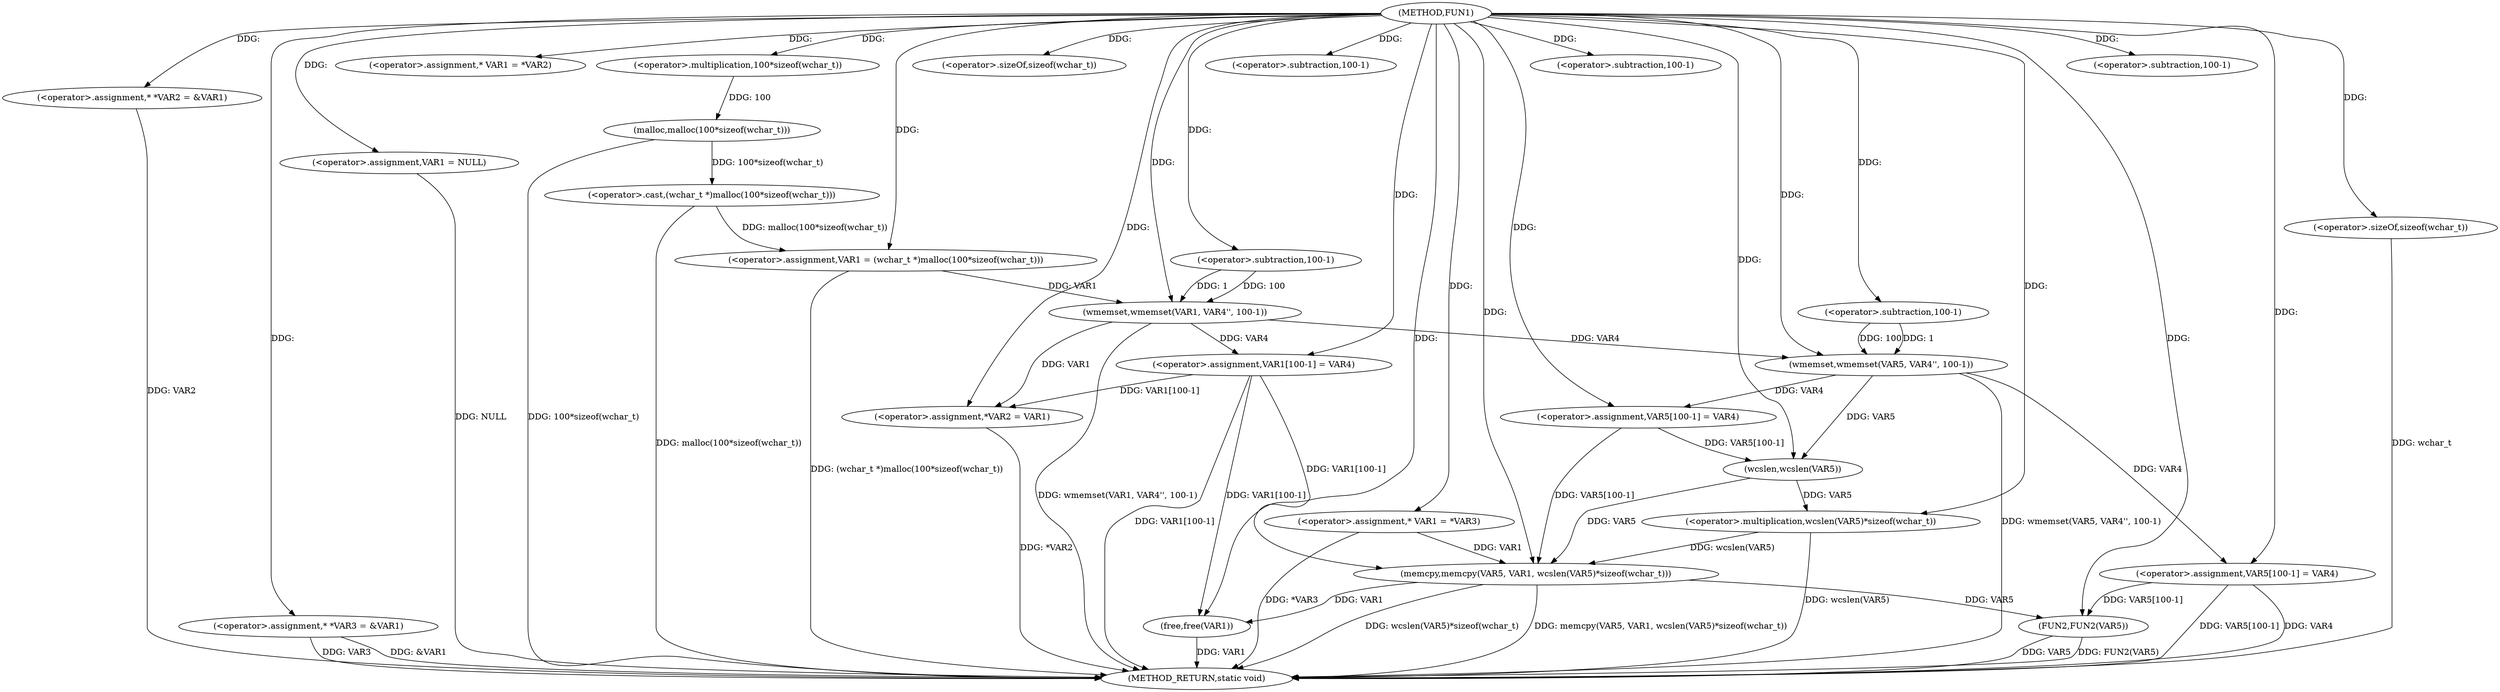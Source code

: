digraph FUN1 {  
"1000100" [label = "(METHOD,FUN1)" ]
"1000188" [label = "(METHOD_RETURN,static void)" ]
"1000104" [label = "(<operator>.assignment,* *VAR2 = &VAR1)" ]
"1000109" [label = "(<operator>.assignment,* *VAR3 = &VAR1)" ]
"1000113" [label = "(<operator>.assignment,VAR1 = NULL)" ]
"1000118" [label = "(<operator>.assignment,* VAR1 = *VAR2)" ]
"1000122" [label = "(<operator>.assignment,VAR1 = (wchar_t *)malloc(100*sizeof(wchar_t)))" ]
"1000124" [label = "(<operator>.cast,(wchar_t *)malloc(100*sizeof(wchar_t)))" ]
"1000126" [label = "(malloc,malloc(100*sizeof(wchar_t)))" ]
"1000127" [label = "(<operator>.multiplication,100*sizeof(wchar_t))" ]
"1000129" [label = "(<operator>.sizeOf,sizeof(wchar_t))" ]
"1000131" [label = "(wmemset,wmemset(VAR1, VAR4'', 100-1))" ]
"1000134" [label = "(<operator>.subtraction,100-1)" ]
"1000137" [label = "(<operator>.assignment,VAR1[100-1] = VAR4)" ]
"1000140" [label = "(<operator>.subtraction,100-1)" ]
"1000144" [label = "(<operator>.assignment,*VAR2 = VAR1)" ]
"1000150" [label = "(<operator>.assignment,* VAR1 = *VAR3)" ]
"1000156" [label = "(wmemset,wmemset(VAR5, VAR4'', 100-1))" ]
"1000159" [label = "(<operator>.subtraction,100-1)" ]
"1000162" [label = "(<operator>.assignment,VAR5[100-1] = VAR4)" ]
"1000165" [label = "(<operator>.subtraction,100-1)" ]
"1000169" [label = "(memcpy,memcpy(VAR5, VAR1, wcslen(VAR5)*sizeof(wchar_t)))" ]
"1000172" [label = "(<operator>.multiplication,wcslen(VAR5)*sizeof(wchar_t))" ]
"1000173" [label = "(wcslen,wcslen(VAR5))" ]
"1000175" [label = "(<operator>.sizeOf,sizeof(wchar_t))" ]
"1000177" [label = "(<operator>.assignment,VAR5[100-1] = VAR4)" ]
"1000180" [label = "(<operator>.subtraction,100-1)" ]
"1000184" [label = "(FUN2,FUN2(VAR5))" ]
"1000186" [label = "(free,free(VAR1))" ]
  "1000177" -> "1000188"  [ label = "DDG: VAR5[100-1]"] 
  "1000184" -> "1000188"  [ label = "DDG: VAR5"] 
  "1000169" -> "1000188"  [ label = "DDG: memcpy(VAR5, VAR1, wcslen(VAR5)*sizeof(wchar_t))"] 
  "1000104" -> "1000188"  [ label = "DDG: VAR2"] 
  "1000175" -> "1000188"  [ label = "DDG: wchar_t"] 
  "1000126" -> "1000188"  [ label = "DDG: 100*sizeof(wchar_t)"] 
  "1000124" -> "1000188"  [ label = "DDG: malloc(100*sizeof(wchar_t))"] 
  "1000169" -> "1000188"  [ label = "DDG: wcslen(VAR5)*sizeof(wchar_t)"] 
  "1000186" -> "1000188"  [ label = "DDG: VAR1"] 
  "1000184" -> "1000188"  [ label = "DDG: FUN2(VAR5)"] 
  "1000150" -> "1000188"  [ label = "DDG: *VAR3"] 
  "1000113" -> "1000188"  [ label = "DDG: NULL"] 
  "1000109" -> "1000188"  [ label = "DDG: VAR3"] 
  "1000172" -> "1000188"  [ label = "DDG: wcslen(VAR5)"] 
  "1000144" -> "1000188"  [ label = "DDG: *VAR2"] 
  "1000156" -> "1000188"  [ label = "DDG: wmemset(VAR5, VAR4'', 100-1)"] 
  "1000137" -> "1000188"  [ label = "DDG: VAR1[100-1]"] 
  "1000109" -> "1000188"  [ label = "DDG: &VAR1"] 
  "1000177" -> "1000188"  [ label = "DDG: VAR4"] 
  "1000131" -> "1000188"  [ label = "DDG: wmemset(VAR1, VAR4'', 100-1)"] 
  "1000122" -> "1000188"  [ label = "DDG: (wchar_t *)malloc(100*sizeof(wchar_t))"] 
  "1000100" -> "1000104"  [ label = "DDG: "] 
  "1000100" -> "1000109"  [ label = "DDG: "] 
  "1000100" -> "1000113"  [ label = "DDG: "] 
  "1000100" -> "1000118"  [ label = "DDG: "] 
  "1000124" -> "1000122"  [ label = "DDG: malloc(100*sizeof(wchar_t))"] 
  "1000100" -> "1000122"  [ label = "DDG: "] 
  "1000126" -> "1000124"  [ label = "DDG: 100*sizeof(wchar_t)"] 
  "1000127" -> "1000126"  [ label = "DDG: 100"] 
  "1000100" -> "1000127"  [ label = "DDG: "] 
  "1000100" -> "1000129"  [ label = "DDG: "] 
  "1000122" -> "1000131"  [ label = "DDG: VAR1"] 
  "1000100" -> "1000131"  [ label = "DDG: "] 
  "1000134" -> "1000131"  [ label = "DDG: 100"] 
  "1000134" -> "1000131"  [ label = "DDG: 1"] 
  "1000100" -> "1000134"  [ label = "DDG: "] 
  "1000131" -> "1000137"  [ label = "DDG: VAR4"] 
  "1000100" -> "1000137"  [ label = "DDG: "] 
  "1000100" -> "1000140"  [ label = "DDG: "] 
  "1000131" -> "1000144"  [ label = "DDG: VAR1"] 
  "1000137" -> "1000144"  [ label = "DDG: VAR1[100-1]"] 
  "1000100" -> "1000144"  [ label = "DDG: "] 
  "1000100" -> "1000150"  [ label = "DDG: "] 
  "1000100" -> "1000156"  [ label = "DDG: "] 
  "1000131" -> "1000156"  [ label = "DDG: VAR4"] 
  "1000159" -> "1000156"  [ label = "DDG: 100"] 
  "1000159" -> "1000156"  [ label = "DDG: 1"] 
  "1000100" -> "1000159"  [ label = "DDG: "] 
  "1000156" -> "1000162"  [ label = "DDG: VAR4"] 
  "1000100" -> "1000162"  [ label = "DDG: "] 
  "1000100" -> "1000165"  [ label = "DDG: "] 
  "1000162" -> "1000169"  [ label = "DDG: VAR5[100-1]"] 
  "1000173" -> "1000169"  [ label = "DDG: VAR5"] 
  "1000100" -> "1000169"  [ label = "DDG: "] 
  "1000150" -> "1000169"  [ label = "DDG: VAR1"] 
  "1000137" -> "1000169"  [ label = "DDG: VAR1[100-1]"] 
  "1000172" -> "1000169"  [ label = "DDG: wcslen(VAR5)"] 
  "1000173" -> "1000172"  [ label = "DDG: VAR5"] 
  "1000156" -> "1000173"  [ label = "DDG: VAR5"] 
  "1000162" -> "1000173"  [ label = "DDG: VAR5[100-1]"] 
  "1000100" -> "1000173"  [ label = "DDG: "] 
  "1000100" -> "1000172"  [ label = "DDG: "] 
  "1000100" -> "1000175"  [ label = "DDG: "] 
  "1000100" -> "1000177"  [ label = "DDG: "] 
  "1000156" -> "1000177"  [ label = "DDG: VAR4"] 
  "1000100" -> "1000180"  [ label = "DDG: "] 
  "1000177" -> "1000184"  [ label = "DDG: VAR5[100-1]"] 
  "1000169" -> "1000184"  [ label = "DDG: VAR5"] 
  "1000100" -> "1000184"  [ label = "DDG: "] 
  "1000169" -> "1000186"  [ label = "DDG: VAR1"] 
  "1000137" -> "1000186"  [ label = "DDG: VAR1[100-1]"] 
  "1000100" -> "1000186"  [ label = "DDG: "] 
}
